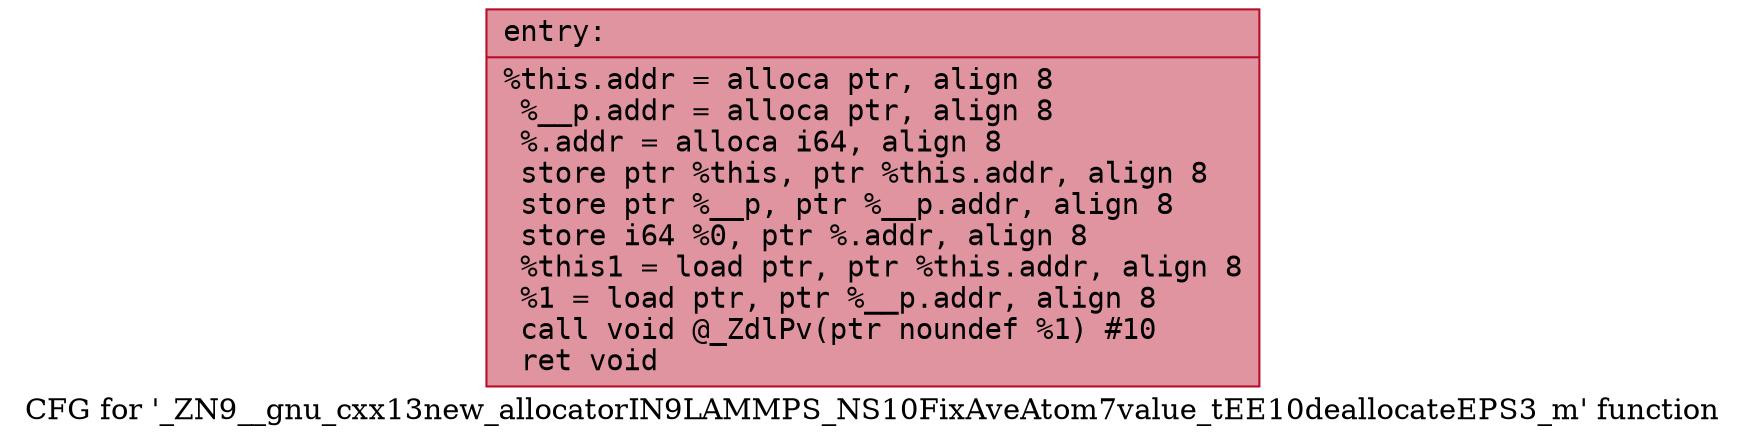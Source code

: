 digraph "CFG for '_ZN9__gnu_cxx13new_allocatorIN9LAMMPS_NS10FixAveAtom7value_tEE10deallocateEPS3_m' function" {
	label="CFG for '_ZN9__gnu_cxx13new_allocatorIN9LAMMPS_NS10FixAveAtom7value_tEE10deallocateEPS3_m' function";

	Node0x55d08673c6d0 [shape=record,color="#b70d28ff", style=filled, fillcolor="#b70d2870" fontname="Courier",label="{entry:\l|  %this.addr = alloca ptr, align 8\l  %__p.addr = alloca ptr, align 8\l  %.addr = alloca i64, align 8\l  store ptr %this, ptr %this.addr, align 8\l  store ptr %__p, ptr %__p.addr, align 8\l  store i64 %0, ptr %.addr, align 8\l  %this1 = load ptr, ptr %this.addr, align 8\l  %1 = load ptr, ptr %__p.addr, align 8\l  call void @_ZdlPv(ptr noundef %1) #10\l  ret void\l}"];
}
